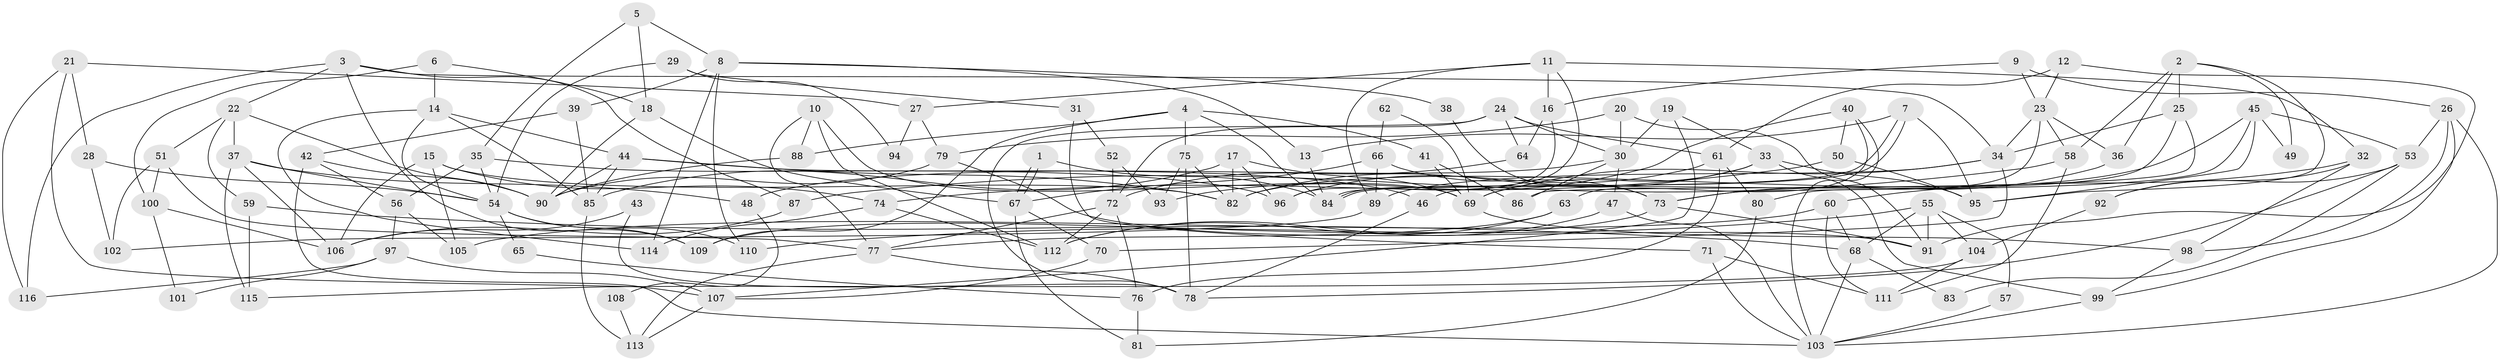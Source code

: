 // coarse degree distribution, {3: 0.34146341463414637, 6: 0.07317073170731707, 5: 0.17073170731707318, 9: 0.024390243902439025, 13: 0.024390243902439025, 16: 0.012195121951219513, 4: 0.21951219512195122, 2: 0.0975609756097561, 10: 0.024390243902439025, 8: 0.012195121951219513}
// Generated by graph-tools (version 1.1) at 2025/50/03/04/25 22:50:51]
// undirected, 116 vertices, 232 edges
graph export_dot {
  node [color=gray90,style=filled];
  1;
  2;
  3;
  4;
  5;
  6;
  7;
  8;
  9;
  10;
  11;
  12;
  13;
  14;
  15;
  16;
  17;
  18;
  19;
  20;
  21;
  22;
  23;
  24;
  25;
  26;
  27;
  28;
  29;
  30;
  31;
  32;
  33;
  34;
  35;
  36;
  37;
  38;
  39;
  40;
  41;
  42;
  43;
  44;
  45;
  46;
  47;
  48;
  49;
  50;
  51;
  52;
  53;
  54;
  55;
  56;
  57;
  58;
  59;
  60;
  61;
  62;
  63;
  64;
  65;
  66;
  67;
  68;
  69;
  70;
  71;
  72;
  73;
  74;
  75;
  76;
  77;
  78;
  79;
  80;
  81;
  82;
  83;
  84;
  85;
  86;
  87;
  88;
  89;
  90;
  91;
  92;
  93;
  94;
  95;
  96;
  97;
  98;
  99;
  100;
  101;
  102;
  103;
  104;
  105;
  106;
  107;
  108;
  109;
  110;
  111;
  112;
  113;
  114;
  115;
  116;
  1 -- 67;
  1 -- 67;
  1 -- 84;
  2 -- 95;
  2 -- 25;
  2 -- 36;
  2 -- 49;
  2 -- 58;
  3 -- 34;
  3 -- 109;
  3 -- 22;
  3 -- 87;
  3 -- 116;
  4 -- 84;
  4 -- 109;
  4 -- 41;
  4 -- 75;
  4 -- 88;
  5 -- 35;
  5 -- 8;
  5 -- 18;
  6 -- 14;
  6 -- 18;
  6 -- 100;
  7 -- 95;
  7 -- 84;
  7 -- 84;
  7 -- 13;
  8 -- 39;
  8 -- 114;
  8 -- 13;
  8 -- 38;
  8 -- 110;
  9 -- 26;
  9 -- 23;
  9 -- 16;
  10 -- 69;
  10 -- 88;
  10 -- 77;
  10 -- 112;
  11 -- 84;
  11 -- 16;
  11 -- 27;
  11 -- 32;
  11 -- 89;
  12 -- 23;
  12 -- 61;
  12 -- 91;
  13 -- 84;
  14 -- 44;
  14 -- 54;
  14 -- 85;
  14 -- 114;
  15 -- 82;
  15 -- 106;
  15 -- 74;
  15 -- 105;
  16 -- 64;
  16 -- 96;
  17 -- 69;
  17 -- 96;
  17 -- 82;
  17 -- 85;
  18 -- 90;
  18 -- 67;
  19 -- 107;
  19 -- 33;
  19 -- 30;
  20 -- 91;
  20 -- 30;
  20 -- 79;
  21 -- 27;
  21 -- 107;
  21 -- 28;
  21 -- 116;
  22 -- 90;
  22 -- 37;
  22 -- 51;
  22 -- 59;
  23 -- 58;
  23 -- 34;
  23 -- 36;
  23 -- 80;
  24 -- 78;
  24 -- 61;
  24 -- 30;
  24 -- 64;
  24 -- 72;
  25 -- 86;
  25 -- 46;
  25 -- 34;
  26 -- 53;
  26 -- 99;
  26 -- 98;
  26 -- 103;
  27 -- 79;
  27 -- 94;
  28 -- 102;
  28 -- 54;
  29 -- 54;
  29 -- 31;
  29 -- 94;
  30 -- 47;
  30 -- 48;
  30 -- 86;
  31 -- 71;
  31 -- 52;
  32 -- 92;
  32 -- 60;
  32 -- 98;
  33 -- 82;
  33 -- 99;
  33 -- 69;
  33 -- 95;
  34 -- 69;
  34 -- 70;
  34 -- 89;
  35 -- 56;
  35 -- 54;
  35 -- 96;
  36 -- 73;
  37 -- 54;
  37 -- 48;
  37 -- 106;
  37 -- 115;
  38 -- 73;
  39 -- 42;
  39 -- 85;
  40 -- 50;
  40 -- 103;
  40 -- 63;
  40 -- 93;
  41 -- 69;
  41 -- 86;
  42 -- 103;
  42 -- 56;
  42 -- 90;
  43 -- 78;
  43 -- 106;
  44 -- 90;
  44 -- 85;
  44 -- 46;
  44 -- 82;
  45 -- 73;
  45 -- 82;
  45 -- 49;
  45 -- 53;
  45 -- 95;
  46 -- 78;
  47 -- 112;
  47 -- 103;
  48 -- 108;
  50 -- 95;
  50 -- 74;
  51 -- 77;
  51 -- 100;
  51 -- 102;
  52 -- 93;
  52 -- 72;
  53 -- 78;
  53 -- 83;
  53 -- 92;
  54 -- 110;
  54 -- 65;
  54 -- 109;
  55 -- 91;
  55 -- 68;
  55 -- 57;
  55 -- 104;
  55 -- 110;
  56 -- 105;
  56 -- 97;
  57 -- 103;
  58 -- 87;
  58 -- 111;
  59 -- 68;
  59 -- 115;
  60 -- 111;
  60 -- 68;
  60 -- 105;
  61 -- 80;
  61 -- 96;
  61 -- 76;
  62 -- 69;
  62 -- 66;
  63 -- 112;
  63 -- 77;
  64 -- 72;
  65 -- 76;
  66 -- 67;
  66 -- 89;
  66 -- 73;
  67 -- 70;
  67 -- 81;
  68 -- 103;
  68 -- 83;
  69 -- 98;
  70 -- 107;
  71 -- 111;
  71 -- 103;
  72 -- 77;
  72 -- 76;
  72 -- 112;
  73 -- 91;
  73 -- 109;
  74 -- 112;
  74 -- 114;
  75 -- 82;
  75 -- 78;
  75 -- 93;
  76 -- 81;
  77 -- 78;
  77 -- 113;
  79 -- 91;
  79 -- 90;
  80 -- 81;
  85 -- 113;
  87 -- 106;
  88 -- 90;
  89 -- 102;
  92 -- 104;
  97 -- 107;
  97 -- 116;
  97 -- 101;
  98 -- 99;
  99 -- 103;
  100 -- 101;
  100 -- 106;
  104 -- 115;
  104 -- 111;
  107 -- 113;
  108 -- 113;
}
